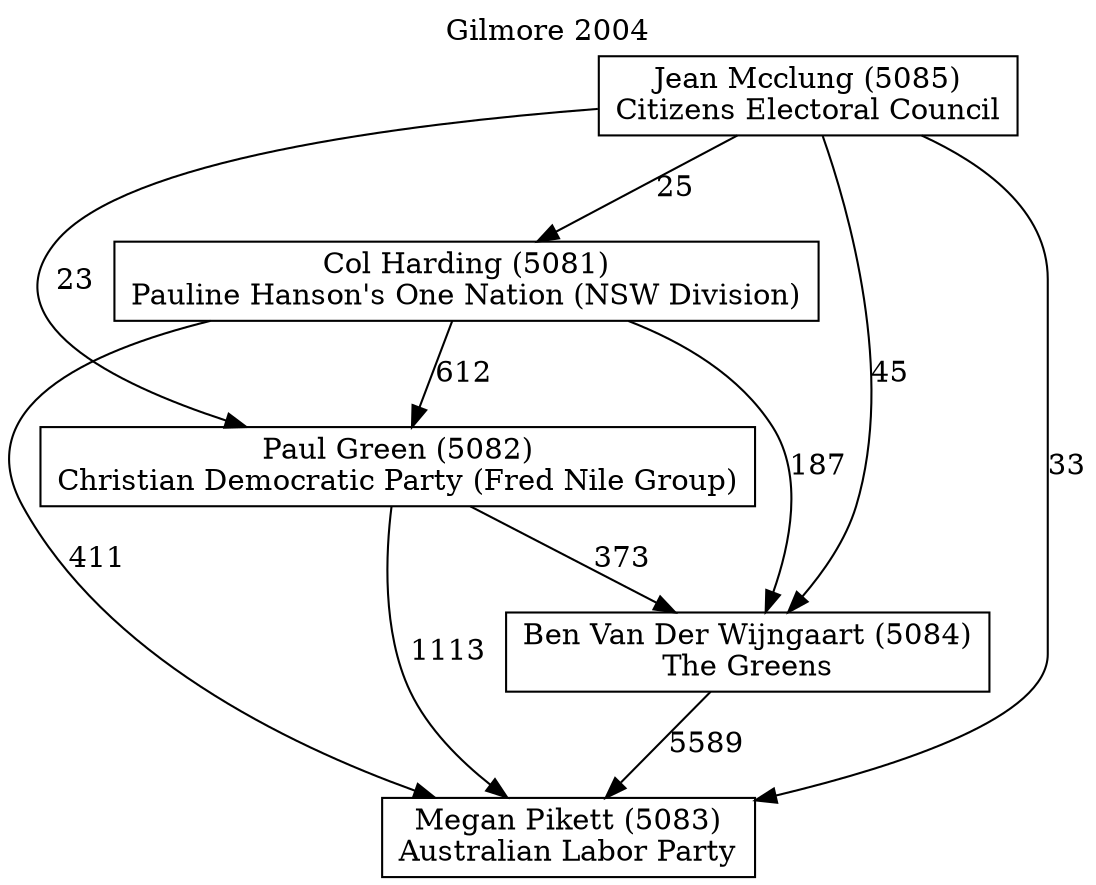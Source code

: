 // House preference flow
digraph "Megan Pikett (5083)_Gilmore_2004" {
	graph [label="Gilmore 2004" labelloc=t mclimit=10]
	node [shape=box]
	"Megan Pikett (5083)" [label="Megan Pikett (5083)
Australian Labor Party"]
	"Ben Van Der Wijngaart (5084)" [label="Ben Van Der Wijngaart (5084)
The Greens"]
	"Paul Green (5082)" [label="Paul Green (5082)
Christian Democratic Party (Fred Nile Group)"]
	"Col Harding (5081)" [label="Col Harding (5081)
Pauline Hanson's One Nation (NSW Division)"]
	"Jean Mcclung (5085)" [label="Jean Mcclung (5085)
Citizens Electoral Council"]
	"Ben Van Der Wijngaart (5084)" -> "Megan Pikett (5083)" [label=5589]
	"Paul Green (5082)" -> "Ben Van Der Wijngaart (5084)" [label=373]
	"Col Harding (5081)" -> "Paul Green (5082)" [label=612]
	"Jean Mcclung (5085)" -> "Col Harding (5081)" [label=25]
	"Paul Green (5082)" -> "Megan Pikett (5083)" [label=1113]
	"Col Harding (5081)" -> "Megan Pikett (5083)" [label=411]
	"Jean Mcclung (5085)" -> "Megan Pikett (5083)" [label=33]
	"Jean Mcclung (5085)" -> "Paul Green (5082)" [label=23]
	"Col Harding (5081)" -> "Ben Van Der Wijngaart (5084)" [label=187]
	"Jean Mcclung (5085)" -> "Ben Van Der Wijngaart (5084)" [label=45]
}
